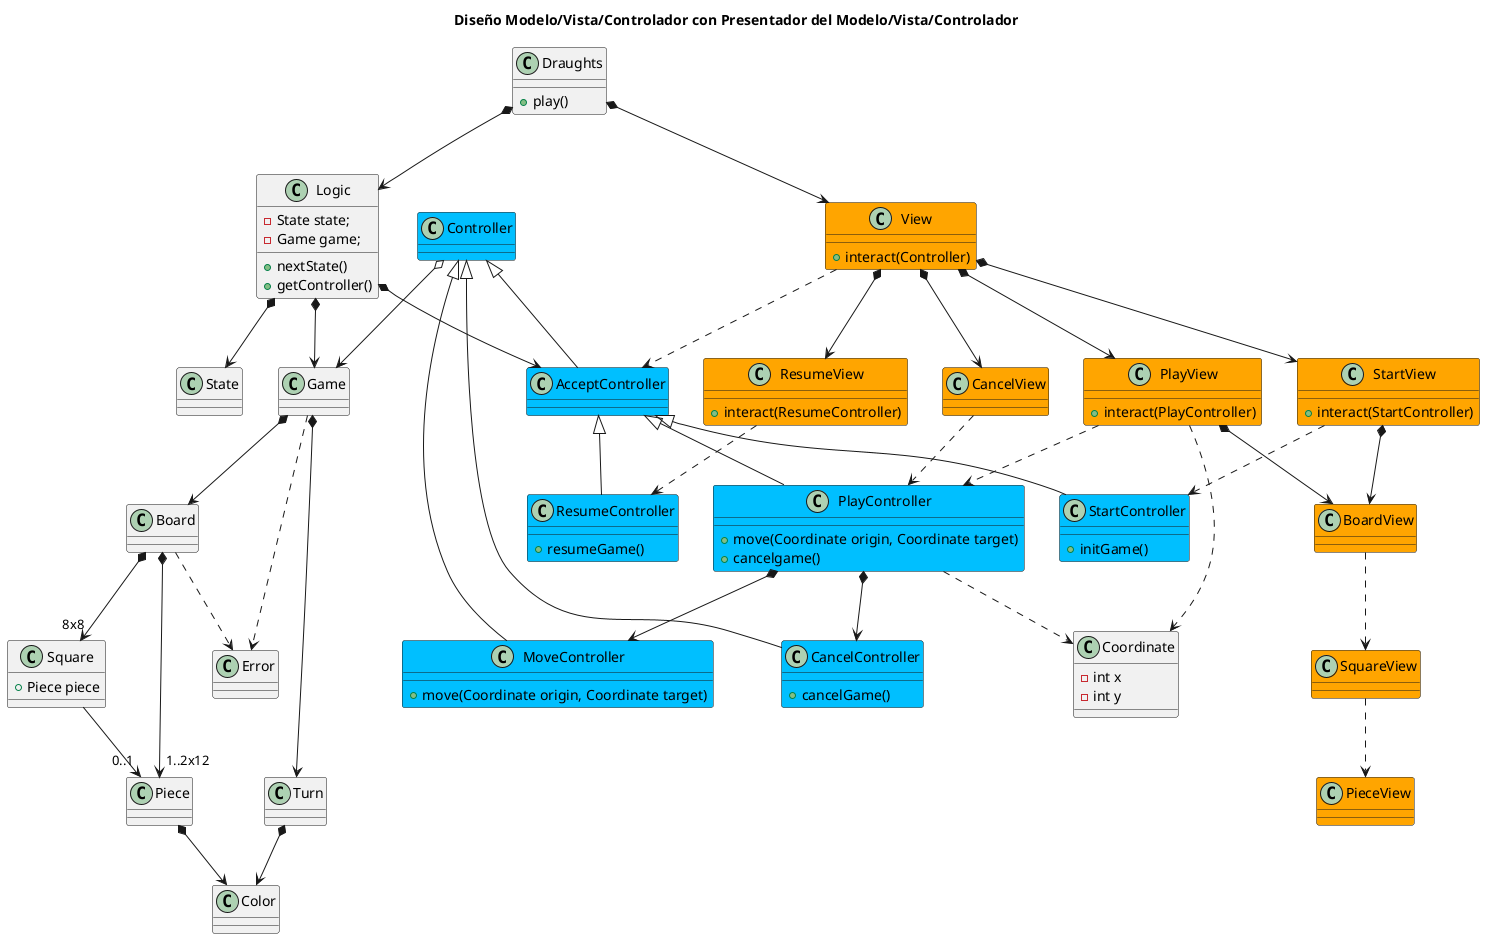 @startuml

title Diseño Modelo/Vista/Controlador con Presentador del Modelo/Vista/Controlador

class Draughts {
+ play()
}
Draughts *-down-> Logic
Draughts *-down-> View

class View #orange {
+ interact(Controller)
}

class StartView #orange {
+ interact(StartController)
}

class PlayView  #orange {
+ interact(PlayController)
}

class CancelView  #orange {
}

class ResumeView  #orange {
+ interact(ResumeController)
}

class BoardView #orange{
}

class SquareView #orange{
}

class PieceView #orange{
}

StartView ..> StartController
PlayView ..> PlayController
CancelView ..> PlayController
ResumeView ..> ResumeController

View *-down-> StartView
View *-down-> PlayView
View *-down-> CancelView
View *-down-> ResumeView
StartView *-down-> BoardView
PlayView *-down-> BoardView
BoardView ..> SquareView
SquareView ..> PieceView

View ..> AcceptController

class Logic{
    - State state;
    - Game game;
    + nextState()
    + getController()
}
Logic *--> State
Logic *--> Game
Logic *-down-> AcceptController

class Controller #DeepSkyBlue{
}

class AcceptController #DeepSkyBlue{
}

Controller <|-down- AcceptController
AcceptController <|-down- StartController
AcceptController <|-down- PlayController
Controller <|-down- MoveController
Controller <|-down- CancelController
AcceptController <|-down- ResumeController
Controller o--> Game

class StartController #DeepSkyBlue{
    +initGame()
}

class MoveController #DeepSkyBlue{
    + move(Coordinate origin, Coordinate target)
}

class CancelController #DeepSkyBlue{
    + cancelGame()
}

class ResumeController #DeepSkyBlue{
    +resumeGame()
}

class PlayController #DeepSkyBlue{
    + move(Coordinate origin, Coordinate target)
    + cancelgame()
}
PlayController ..> Coordinate

PlayView ..> Coordinate

class Coordinate{
    -int x
    -int y
}

PlayController *-down-> CancelController
PlayController *-down-> MoveController


class Game{
}
Game *-down-> Board
Game *-down-> Turn
Game ..> Error

class Board{
}
Board *-down-> "8x8" Square
Board *-down-> "1..2x12" Piece
Board ..> Error

class Square{
    +Piece piece
}
Square  --> "0..1" Piece

class Piece{
}

Piece *--> Color 

class Color{
}

class Turn{
}
Turn *--> Color

class State{
}

class Error{
}

@enduml